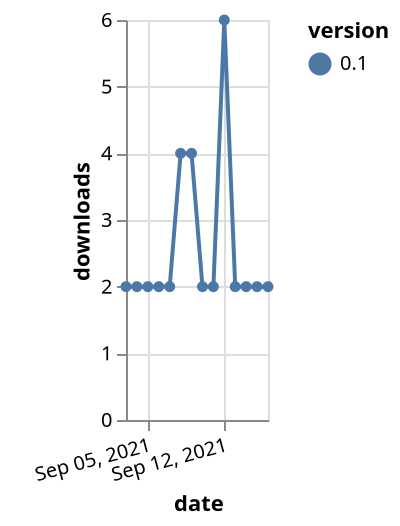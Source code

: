 {"$schema": "https://vega.github.io/schema/vega-lite/v5.json", "description": "A simple bar chart with embedded data.", "data": {"values": [{"date": "2021-09-03", "total": 3681, "delta": 2, "version": "0.1"}, {"date": "2021-09-04", "total": 3683, "delta": 2, "version": "0.1"}, {"date": "2021-09-05", "total": 3685, "delta": 2, "version": "0.1"}, {"date": "2021-09-06", "total": 3687, "delta": 2, "version": "0.1"}, {"date": "2021-09-07", "total": 3689, "delta": 2, "version": "0.1"}, {"date": "2021-09-08", "total": 3693, "delta": 4, "version": "0.1"}, {"date": "2021-09-09", "total": 3697, "delta": 4, "version": "0.1"}, {"date": "2021-09-10", "total": 3699, "delta": 2, "version": "0.1"}, {"date": "2021-09-11", "total": 3701, "delta": 2, "version": "0.1"}, {"date": "2021-09-12", "total": 3707, "delta": 6, "version": "0.1"}, {"date": "2021-09-13", "total": 3709, "delta": 2, "version": "0.1"}, {"date": "2021-09-14", "total": 3711, "delta": 2, "version": "0.1"}, {"date": "2021-09-15", "total": 3713, "delta": 2, "version": "0.1"}, {"date": "2021-09-16", "total": 3715, "delta": 2, "version": "0.1"}]}, "width": "container", "mark": {"type": "line", "point": {"filled": true}}, "encoding": {"x": {"field": "date", "type": "temporal", "timeUnit": "yearmonthdate", "title": "date", "axis": {"labelAngle": -15}}, "y": {"field": "delta", "type": "quantitative", "title": "downloads"}, "color": {"field": "version", "type": "nominal"}, "tooltip": {"field": "delta"}}}
